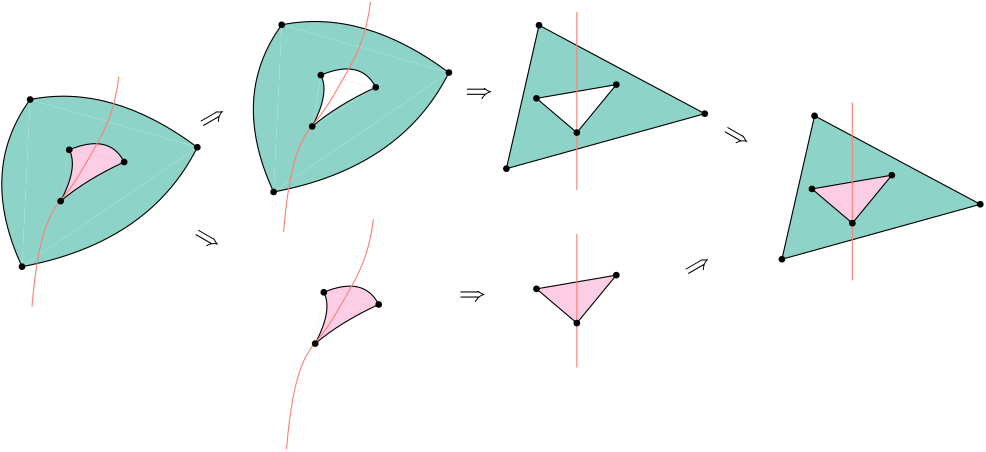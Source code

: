 <?xml version="1.0"?>
<!DOCTYPE ipe SYSTEM "ipe.dtd">
<ipe version="70206" creator="Ipe 7.2.7">
<info created="D:20180427152321" modified="D:20180601102456"/>
<ipestyle name="basic">
<symbol name="arrow/arc(spx)">
<path stroke="sym-stroke" fill="sym-stroke" pen="sym-pen">
0 0 m
-1 0.333 l
-1 -0.333 l
h
</path>
</symbol>
<symbol name="arrow/farc(spx)">
<path stroke="sym-stroke" fill="white" pen="sym-pen">
0 0 m
-1 0.333 l
-1 -0.333 l
h
</path>
</symbol>
<symbol name="arrow/ptarc(spx)">
<path stroke="sym-stroke" fill="sym-stroke" pen="sym-pen">
0 0 m
-1 0.333 l
-0.8 0 l
-1 -0.333 l
h
</path>
</symbol>
<symbol name="arrow/fptarc(spx)">
<path stroke="sym-stroke" fill="white" pen="sym-pen">
0 0 m
-1 0.333 l
-0.8 0 l
-1 -0.333 l
h
</path>
</symbol>
<symbol name="mark/circle(sx)" transformations="translations">
<path fill="sym-stroke">
0.6 0 0 0.6 0 0 e
0.4 0 0 0.4 0 0 e
</path>
</symbol>
<symbol name="mark/disk(sx)" transformations="translations">
<path fill="sym-stroke">
0.6 0 0 0.6 0 0 e
</path>
</symbol>
<symbol name="mark/fdisk(sfx)" transformations="translations">
<group>
<path fill="sym-fill">
0.5 0 0 0.5 0 0 e
</path>
<path fill="sym-stroke" fillrule="eofill">
0.6 0 0 0.6 0 0 e
0.4 0 0 0.4 0 0 e
</path>
</group>
</symbol>
<symbol name="mark/box(sx)" transformations="translations">
<path fill="sym-stroke" fillrule="eofill">
-0.6 -0.6 m
0.6 -0.6 l
0.6 0.6 l
-0.6 0.6 l
h
-0.4 -0.4 m
0.4 -0.4 l
0.4 0.4 l
-0.4 0.4 l
h
</path>
</symbol>
<symbol name="mark/square(sx)" transformations="translations">
<path fill="sym-stroke">
-0.6 -0.6 m
0.6 -0.6 l
0.6 0.6 l
-0.6 0.6 l
h
</path>
</symbol>
<symbol name="mark/fsquare(sfx)" transformations="translations">
<group>
<path fill="sym-fill">
-0.5 -0.5 m
0.5 -0.5 l
0.5 0.5 l
-0.5 0.5 l
h
</path>
<path fill="sym-stroke" fillrule="eofill">
-0.6 -0.6 m
0.6 -0.6 l
0.6 0.6 l
-0.6 0.6 l
h
-0.4 -0.4 m
0.4 -0.4 l
0.4 0.4 l
-0.4 0.4 l
h
</path>
</group>
</symbol>
<symbol name="mark/cross(sx)" transformations="translations">
<group>
<path fill="sym-stroke">
-0.43 -0.57 m
0.57 0.43 l
0.43 0.57 l
-0.57 -0.43 l
h
</path>
<path fill="sym-stroke">
-0.43 0.57 m
0.57 -0.43 l
0.43 -0.57 l
-0.57 0.43 l
h
</path>
</group>
</symbol>
<symbol name="arrow/fnormal(spx)">
<path stroke="sym-stroke" fill="white" pen="sym-pen">
0 0 m
-1 0.333 l
-1 -0.333 l
h
</path>
</symbol>
<symbol name="arrow/pointed(spx)">
<path stroke="sym-stroke" fill="sym-stroke" pen="sym-pen">
0 0 m
-1 0.333 l
-0.8 0 l
-1 -0.333 l
h
</path>
</symbol>
<symbol name="arrow/fpointed(spx)">
<path stroke="sym-stroke" fill="white" pen="sym-pen">
0 0 m
-1 0.333 l
-0.8 0 l
-1 -0.333 l
h
</path>
</symbol>
<symbol name="arrow/linear(spx)">
<path stroke="sym-stroke" pen="sym-pen">
-1 0.333 m
0 0 l
-1 -0.333 l
</path>
</symbol>
<symbol name="arrow/fdouble(spx)">
<path stroke="sym-stroke" fill="white" pen="sym-pen">
0 0 m
-1 0.333 l
-1 -0.333 l
h
-1 0 m
-2 0.333 l
-2 -0.333 l
h
</path>
</symbol>
<symbol name="arrow/double(spx)">
<path stroke="sym-stroke" fill="sym-stroke" pen="sym-pen">
0 0 m
-1 0.333 l
-1 -0.333 l
h
-1 0 m
-2 0.333 l
-2 -0.333 l
h
</path>
</symbol>
<pen name="heavier" value="0.8"/>
<pen name="fat" value="1.2"/>
<pen name="ultrafat" value="2"/>
<symbolsize name="large" value="5"/>
<symbolsize name="small" value="2"/>
<symbolsize name="tiny" value="1.1"/>
<arrowsize name="large" value="10"/>
<arrowsize name="small" value="5"/>
<arrowsize name="tiny" value="3"/>
<color name="red" value="1 0 0"/>
<color name="green" value="0 1 0"/>
<color name="blue" value="0 0 1"/>
<color name="yellow" value="1 1 0"/>
<color name="orange" value="1 0.647 0"/>
<color name="gold" value="1 0.843 0"/>
<color name="purple" value="0.627 0.125 0.941"/>
<color name="gray" value="0.745"/>
<color name="brown" value="0.647 0.165 0.165"/>
<color name="navy" value="0 0 0.502"/>
<color name="pink" value="1 0.753 0.796"/>
<color name="seagreen" value="0.18 0.545 0.341"/>
<color name="turquoise" value="0.251 0.878 0.816"/>
<color name="violet" value="0.933 0.51 0.933"/>
<color name="darkblue" value="0 0 0.545"/>
<color name="darkcyan" value="0 0.545 0.545"/>
<color name="darkgray" value="0.663"/>
<color name="darkgreen" value="0 0.392 0"/>
<color name="darkmagenta" value="0.545 0 0.545"/>
<color name="darkorange" value="1 0.549 0"/>
<color name="darkred" value="0.545 0 0"/>
<color name="lightblue" value="0.678 0.847 0.902"/>
<color name="lightcyan" value="0.878 1 1"/>
<color name="lightgray" value="0.827"/>
<color name="lightgreen" value="0.565 0.933 0.565"/>
<color name="lightyellow" value="1 1 0.878"/>
<dashstyle name="dashed" value="[4] 0"/>
<dashstyle name="dotted" value="[1 3] 0"/>
<dashstyle name="dash dotted" value="[4 2 1 2] 0"/>
<dashstyle name="dash dot dotted" value="[4 2 1 2 1 2] 0"/>
<textsize name="large" value="\large"/>
<textsize name="small" value="\small"/>
<textsize name="tiny" value="\tiny"/>
<textsize name="Large" value="\Large"/>
<textsize name="LARGE" value="\LARGE"/>
<textsize name="huge" value="\huge"/>
<textsize name="Huge" value="\Huge"/>
<textsize name="footnote" value="\footnotesize"/>
<textstyle name="center" begin="\begin{center}" end="\end{center}"/>
<textstyle name="itemize" begin="\begin{itemize}" end="\end{itemize}"/>
<textstyle name="item" begin="\begin{itemize}\item{}" end="\end{itemize}"/>
<gridsize name="4 pts" value="4"/>
<gridsize name="8 pts (~3 mm)" value="8"/>
<gridsize name="16 pts (~6 mm)" value="16"/>
<gridsize name="32 pts (~12 mm)" value="32"/>
<gridsize name="10 pts (~3.5 mm)" value="10"/>
<gridsize name="20 pts (~7 mm)" value="20"/>
<gridsize name="14 pts (~5 mm)" value="14"/>
<gridsize name="28 pts (~10 mm)" value="28"/>
<gridsize name="56 pts (~20 mm)" value="56"/>
<anglesize name="90 deg" value="90"/>
<anglesize name="60 deg" value="60"/>
<anglesize name="45 deg" value="45"/>
<anglesize name="30 deg" value="30"/>
<anglesize name="22.5 deg" value="22.5"/>
<opacity name="10%" value="0.1"/>
<opacity name="30%" value="0.3"/>
<opacity name="50%" value="0.5"/>
<opacity name="75%" value="0.75"/>
<tiling name="falling" angle="-60" step="4" width="1"/>
<tiling name="rising" angle="30" step="4" width="1"/>
</ipestyle>
<ipestyle name="brew">
<color name="aliceblue" value="0.941 0.973 1"/>
<color name="brew1" value="0.552 0.827 0.78"/>
<color name="brew2" value="1 1 0.701"/>
<color name="brew3" value="0.745 0.729 0.854"/>
<color name="brew4" value="0.984 0.501 0.447"/>
<color name="brew5" value="0.501 0.694 0.827"/>
<color name="brew6" value="0.992 0.705 0.384"/>
<color name="brew7" value="0.701 0.87 0.411"/>
<color name="brew8" value="0.988 0.803 0.898"/>
</ipestyle>
<page>
<layer name="alpha"/>
<view layers="alpha" active="alpha"/>
<path layer="alpha" matrix="1 0 0 1 -236.808 7.20612" fill="brew1">
299.192 656.492 m
296.266 596.315 l
359.37 639.299 l
h
</path>
<path matrix="1 0 0 1 -236.808 7.20612" fill="brew8">
313.277 638.384 m
310.167 619.91 l
333.031 633.994 l
h
</path>
<path matrix="1 0 0 1 -236.808 7.20612" stroke="black" fill="brew1">
296.266 596.315 m
280.352 630.702
299.192 656.492 c
</path>
<path matrix="1 0 0 1 -236.808 7.20612" stroke="black" fill="brew1">
299.192 656.492 m
328.458 662.346
359.37 639.299 c
</path>
<path matrix="1 0 0 1 -236.808 7.20612" stroke="black" fill="brew1">
359.37 639.299 m
342.177 604.911
296.266 596.315 c
</path>
<use matrix="1 0 0 1 -236.808 7.20612" name="mark/disk(sx)" pos="299.192 656.492" size="small" stroke="black"/>
<use matrix="1 0 0 1 -236.808 7.20612" name="mark/disk(sx)" pos="296.266 596.315" size="small" stroke="black"/>
<use matrix="1 0 0 1 -236.808 7.20612" name="mark/disk(sx)" pos="359.37 639.299" size="small" stroke="black"/>
<path matrix="1 0 0 1 -236.808 7.20612" stroke="black" fill="brew1">
310.167 619.91 m
319.496 627.775
333.031 633.994 c
</path>
<path matrix="1 0 0 1 -236.808 7.20612" stroke="black" fill="brew8">
333.031 633.994 m
327.727 644.42
313.277 638.384 c
</path>
<path matrix="1 0 0 1 -236.808 7.20612" stroke="black" fill="brew1">
313.277 638.384 m
316.569 631.982
310.167 619.91 c
</path>
<path matrix="1 0 0 1 0.249766 -0.16651" stroke="brew4">
62.7926 589.239 m
65.311 619.8
75.717 629.026
84.0104 644.295
92.382 658.394
94.0705 672.098 c
</path>
<use matrix="1 0 0 1 -236.808 7.20612" name="mark/disk(sx)" pos="313.277 638.384" size="small" stroke="black"/>
<use matrix="1 0 0 1 -236.808 7.20612" name="mark/disk(sx)" pos="333.031 633.994" size="small" stroke="black"/>
<use matrix="1 0 0 1 -236.808 7.20612" name="mark/disk(sx)" pos="310.167 619.91" size="small" stroke="black"/>
<path matrix="1 0 0 1 -236.808 7.20612" stroke="black" fill="brew1">
482.393 683.229 m
542.053 651.389 l
470.646 631.606 l
h
</path>
<use matrix="1 0 0 1 -236.808 7.20612" name="mark/disk(sx)" pos="482.393 683.229" size="small" stroke="black"/>
<use matrix="1 0 0 1 -236.808 7.20612" name="mark/disk(sx)" pos="470.646 631.606" size="small" stroke="black"/>
<use matrix="1 0 0 1 -236.808 7.20612" name="mark/disk(sx)" pos="542.053 651.389" size="small" stroke="black"/>
<path matrix="1 0 0 1 -236.808 7.20612" stroke="black" fill="brew8">
496 576 m
481.466 588.329 l
510.214 593.275 l
h
</path>
<path matrix="1 0 0 1 -236.808 7.20612" stroke="brew4" fill="brew8">
496 608 m
496 560 l
</path>
<path matrix="1 0 0 1 -236.808 75.7949" stroke="black" fill="white">
496 576 m
481.466 588.329 l
510.214 593.275 l
h
</path>
<path matrix="1 0 0 1 -236.808 7.20612" stroke="brew4" fill="brew1">
496 688 m
496 624 l
</path>
<use matrix="1 0 0 1 -236.808 7.20612" name="mark/disk(sx)" pos="481.466 656.918" size="small" stroke="black"/>
<use matrix="1 0 0 1 -236.808 7.20612" name="mark/disk(sx)" pos="510.214 661.864" size="small" stroke="black"/>
<use matrix="1 0 0 1 -236.808 7.20612" name="mark/disk(sx)" pos="496 644.589" size="small" stroke="black"/>
<use matrix="1 0 0 1 -236.808 7.20612" name="mark/disk(sx)" pos="481.466 588.329" size="small" stroke="black"/>
<use matrix="1 0 0 1 -236.808 7.20612" name="mark/disk(sx)" pos="510.214 593.275" size="small" stroke="black"/>
<use matrix="1 0 0 1 -236.808 7.20612" name="mark/disk(sx)" pos="496 576" size="small" stroke="black"/>
<path matrix="1 0 0 1 -146.236 34.0995" fill="brew1">
299.192 656.492 m
296.266 596.315 l
359.37 639.299 l
h
</path>
<path matrix="1 0 0 1 -146.236 34.0995" fill="white">
313.277 638.384 m
310.167 619.91 l
333.031 633.994 l
h
</path>
<path matrix="1 0 0 1 -146.236 34.0995" stroke="black" fill="brew1">
296.266 596.315 m
280.352 630.702
299.192 656.492 c
</path>
<path matrix="1 0 0 1 -146.236 34.0995" stroke="black" fill="brew1">
299.192 656.492 m
328.458 662.346
359.37 639.299 c
</path>
<path matrix="1 0 0 1 -146.236 34.0995" stroke="black" fill="brew1">
359.37 639.299 m
342.177 604.911
296.266 596.315 c
</path>
<use matrix="1 0 0 1 -146.236 34.0995" name="mark/disk(sx)" pos="299.192 656.492" size="small" stroke="black"/>
<use matrix="1 0 0 1 -146.236 34.0995" name="mark/disk(sx)" pos="296.266 596.315" size="small" stroke="black"/>
<use matrix="1 0 0 1 -146.236 34.0995" name="mark/disk(sx)" pos="359.37 639.299" size="small" stroke="black"/>
<path matrix="1 0 0 1 -146.236 34.0995" stroke="black" fill="brew1">
310.167 619.91 m
319.496 627.775
333.031 633.994 c
</path>
<path matrix="1 0 0 1 -146.236 34.0995" stroke="black" fill="white">
333.031 633.994 m
327.727 644.42
313.277 638.384 c
</path>
<path matrix="1 0 0 1 -146.236 34.0995" stroke="black" fill="brew1">
313.277 638.384 m
316.569 631.982
310.167 619.91 c
</path>
<use matrix="1 0 0 1 -146.236 34.0995" name="mark/disk(sx)" pos="313.277 638.384" size="small" stroke="black"/>
<use matrix="1 0 0 1 -146.236 34.0995" name="mark/disk(sx)" pos="333.031 633.994" size="small" stroke="black"/>
<path matrix="1 0 0 1 -137.623 -25.4031" stroke="black" fill="brew1">
482.393 683.229 m
542.053 651.389 l
470.646 631.606 l
h
</path>
<use matrix="1 0 0 1 -137.623 -25.4031" name="mark/disk(sx)" pos="482.393 683.229" size="small" stroke="black"/>
<use matrix="1 0 0 1 -137.623 -25.4031" name="mark/disk(sx)" pos="470.646 631.606" size="small" stroke="black"/>
<use matrix="1 0 0 1 -137.623 -25.4031" name="mark/disk(sx)" pos="542.053 651.389" size="small" stroke="black"/>
<path matrix="1 0 0 1 -137.623 43.1856" stroke="black" fill="brew8">
496 576 m
481.466 588.329 l
510.214 593.275 l
h
</path>
<path matrix="1 0 0 1 -137.623 -25.4031" stroke="brew4" fill="brew1">
496 688 m
496 624 l
</path>
<use matrix="1 0 0 1 -137.623 -25.4031" name="mark/disk(sx)" pos="481.466 656.918" size="small" stroke="black"/>
<use matrix="1 0 0 1 -137.623 -25.4031" name="mark/disk(sx)" pos="510.214 661.864" size="small" stroke="black"/>
<use matrix="1 0 0 1 -137.623 -25.4031" name="mark/disk(sx)" pos="496 644.589" size="small" stroke="black"/>
<text matrix="1 0 0 1 19 -74" transformations="translations" pos="205.009 737.975" stroke="black" type="label" width="9.963" height="3.655" depth="0" halign="center" valign="baseline" style="math">\Rightarrow</text>
<text matrix="1 0 0 1 16.6222 -147.03" transformations="translations" pos="205.009 737.975" stroke="black" type="label" width="9.963" height="3.655" depth="0" halign="center" valign="baseline" style="math">\Rightarrow</text>
<text matrix="0.866025 0.5 -0.5 0.866025 319.806 -84.8902" transformations="rigid" pos="205.009 737.975" stroke="black" type="label" width="9.963" height="3.655" depth="0" halign="center" valign="center" style="math">\Rightarrow</text>
<text matrix="0.866025 -0.5 0.5 0.866025 -420.684 76.513" transformations="rigid" pos="205.009 737.975" stroke="black" type="label" width="9.963" height="3.655" depth="0" halign="center" valign="center" style="math">\Rightarrow</text>
<text matrix="0.866025 0.5 -0.5 0.866025 494.399 -138.219" transformations="rigid" pos="205.009 737.975" stroke="black" type="label" width="9.963" height="3.655" depth="0" halign="center" valign="center" style="math">\Rightarrow</text>
<text matrix="0.866025 -0.5 0.5 0.866025 -230.126 113.537" transformations="rigid" pos="205.009 737.975" stroke="black" type="label" width="9.963" height="3.655" depth="0" halign="center" valign="center" style="math">\Rightarrow</text>
<path matrix="1 0 0 1 90.8218 26.727" stroke="brew4">
62.7926 589.239 m
65.311 619.8
75.717 629.026
84.0104 644.295
92.382 658.394
94.0705 672.098 c
</path>
<path matrix="1 0 0 1 -145.17 -44.0792" fill="brew8">
313.277 638.384 m
310.167 619.91 l
333.031 633.994 l
h
</path>
<path matrix="1 0 0 1 -145.17 -44.0792" stroke="black" fill="white">
310.167 619.91 m
319.496 627.775
333.031 633.994 c
</path>
<path matrix="1 0 0 1 -145.17 -44.0792" stroke="black" fill="brew8">
333.031 633.994 m
327.727 644.42
313.277 638.384 c
</path>
<path matrix="1 0 0 1 -145.17 -44.0792" stroke="black" fill="white">
313.277 638.384 m
316.569 631.982
310.167 619.91 c
</path>
<use matrix="1 0 0 1 -145.17 -44.0792" name="mark/disk(sx)" pos="313.277 638.384" size="small" stroke="black"/>
<use matrix="1 0 0 1 -145.17 -44.0792" name="mark/disk(sx)" pos="333.031 633.994" size="small" stroke="black"/>
<path matrix="1 0 0 1 91.888 -51.4517" stroke="brew4">
62.7926 589.239 m
65.311 619.8
75.717 629.026
84.0104 644.295
92.382 658.394
94.0705 672.098 c
</path>
<use matrix="1 0 0 1 -146.236 34.0995" name="mark/disk(sx)" pos="310.167 619.91" size="small" stroke="black"/>
<use matrix="1 0 0 1 -145.17 -44.0792" name="mark/disk(sx)" pos="310.167 619.91" size="small" stroke="black"/>
</page>
</ipe>
